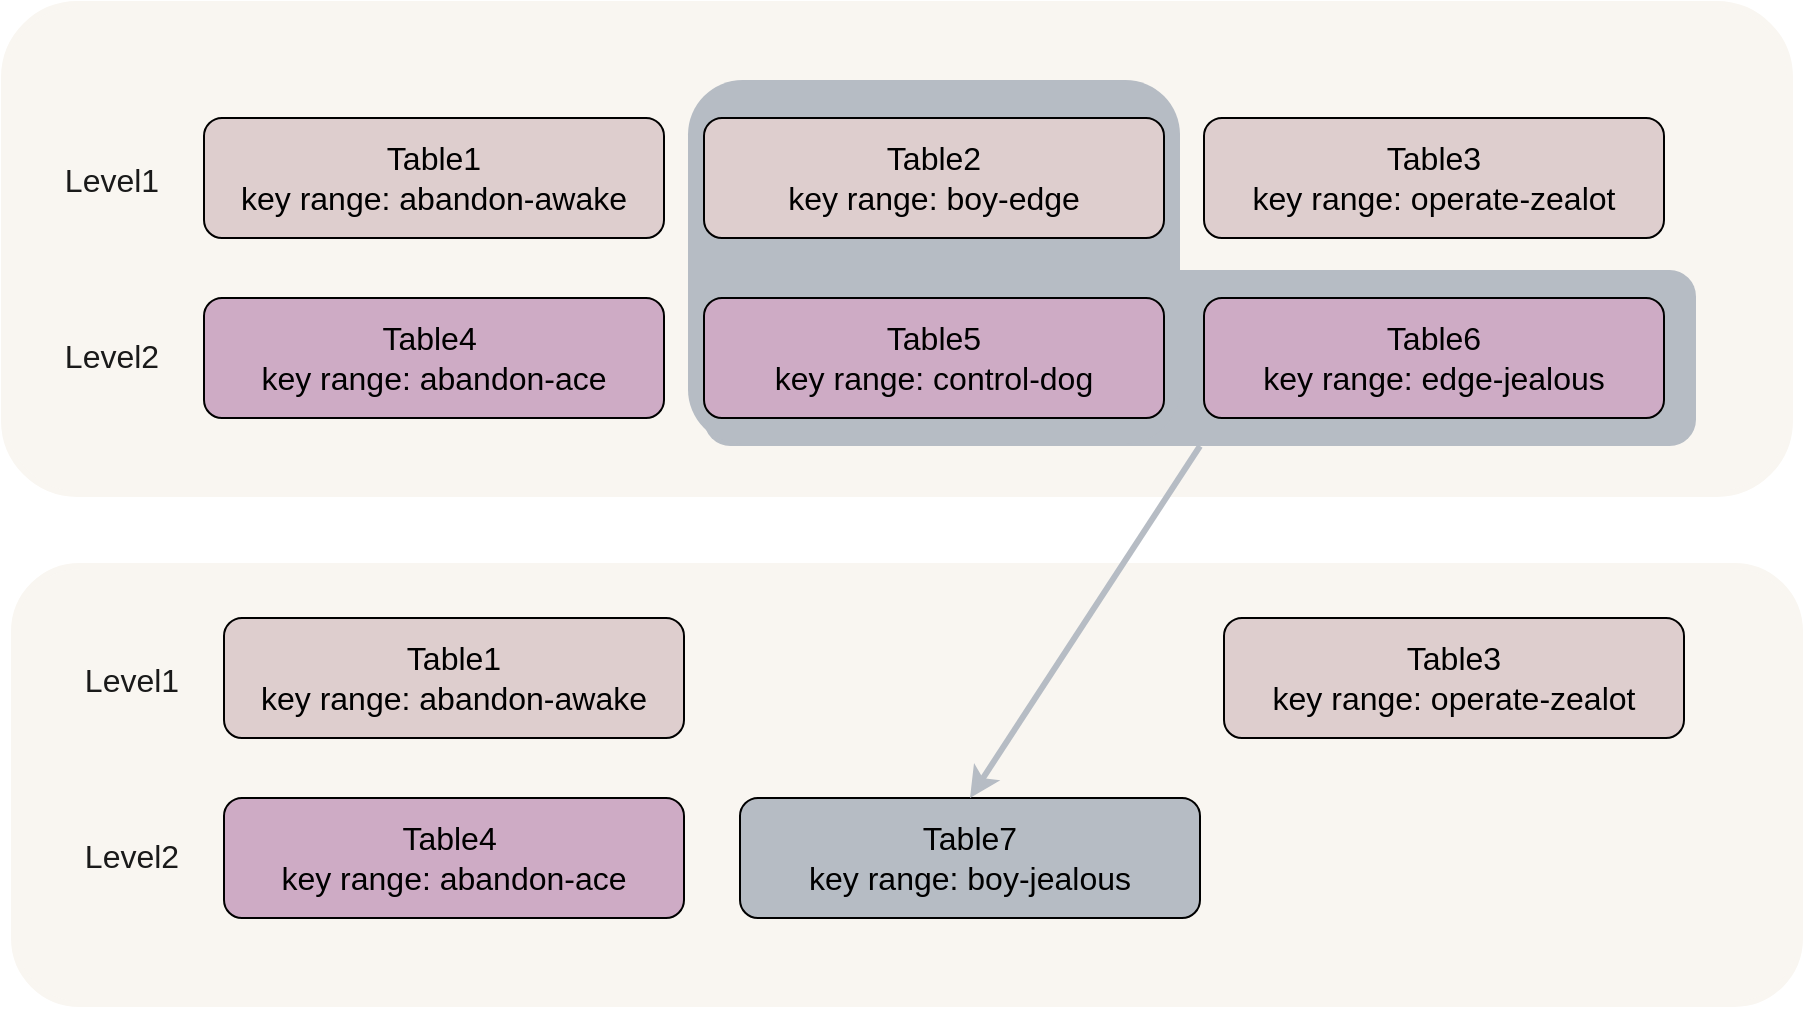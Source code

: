 <mxfile>
    <diagram id="YJa1YVeCBQMnrFL9bhSD" name="第 1 页">
        <mxGraphModel dx="1101" dy="785" grid="0" gridSize="10" guides="0" tooltips="1" connect="1" arrows="1" fold="1" page="1" pageScale="1" pageWidth="2339" pageHeight="3300" background="#FFFFFF" math="0" shadow="0">
            <root>
                <mxCell id="0"/>
                <mxCell id="1" parent="0"/>
                <mxCell id="85" value="" style="rounded=1;whiteSpace=wrap;html=1;strokeColor=#F9F6F1;strokeWidth=3;fontSize=16;fontColor=#1A1A1A;fillColor=#F9F6F1;" vertex="1" parent="1">
                    <mxGeometry x="45" y="424" width="893" height="219" as="geometry"/>
                </mxCell>
                <mxCell id="84" value="" style="rounded=1;whiteSpace=wrap;html=1;strokeColor=#F9F6F1;strokeWidth=3;fontSize=16;fontColor=#1A1A1A;fillColor=#F9F6F1;" vertex="1" parent="1">
                    <mxGeometry x="40" y="143" width="893" height="245" as="geometry"/>
                </mxCell>
                <mxCell id="65" value="" style="rounded=1;whiteSpace=wrap;html=1;fillColor=#B6BCC4;strokeColor=none;strokeWidth=3;" vertex="1" parent="1">
                    <mxGeometry x="390" y="276" width="496" height="88" as="geometry"/>
                </mxCell>
                <mxCell id="64" value="" style="rounded=1;whiteSpace=wrap;html=1;fillColor=#B6BCC4;strokeColor=none;strokeWidth=3;" vertex="1" parent="1">
                    <mxGeometry x="382" y="181" width="246" height="182" as="geometry"/>
                </mxCell>
                <mxCell id="20" value="Table1&lt;br&gt;key range: abandon-awake" style="rounded=1;whiteSpace=wrap;html=1;fontSize=16;fillColor=#DECECE;" parent="1" vertex="1">
                    <mxGeometry x="140" y="200" width="230" height="60" as="geometry"/>
                </mxCell>
                <mxCell id="52" value="Table2&lt;br&gt;key range: boy-edge" style="rounded=1;whiteSpace=wrap;html=1;fontSize=16;fillColor=#DECECE;" parent="1" vertex="1">
                    <mxGeometry x="390" y="200" width="230" height="60" as="geometry"/>
                </mxCell>
                <mxCell id="53" value="Table3&lt;br&gt;key range: operate-zealot" style="rounded=1;whiteSpace=wrap;html=1;fontSize=16;fillColor=#DECECE;" parent="1" vertex="1">
                    <mxGeometry x="640" y="200" width="230" height="60" as="geometry"/>
                </mxCell>
                <mxCell id="54" value="Table4&amp;nbsp;&lt;br&gt;key range: abandon-ace" style="rounded=1;whiteSpace=wrap;html=1;fontSize=16;fillColor=#CEABC5;" parent="1" vertex="1">
                    <mxGeometry x="140" y="290" width="230" height="60" as="geometry"/>
                </mxCell>
                <mxCell id="55" value="Table5&lt;br&gt;key range: control-dog" style="rounded=1;whiteSpace=wrap;html=1;fontSize=16;fillColor=#CEABC5;" parent="1" vertex="1">
                    <mxGeometry x="390" y="290" width="230" height="60" as="geometry"/>
                </mxCell>
                <mxCell id="56" value="Table6&lt;br&gt;key range: edge-jealous" style="rounded=1;whiteSpace=wrap;html=1;fontSize=16;fillColor=#CEABC5;" parent="1" vertex="1">
                    <mxGeometry x="640" y="290" width="230" height="60" as="geometry"/>
                </mxCell>
                <mxCell id="67" value="Table7&lt;br&gt;key range: boy-jealous" style="rounded=1;whiteSpace=wrap;html=1;fontSize=16;fillColor=#B6BCC4;" vertex="1" parent="1">
                    <mxGeometry x="408" y="540" width="230" height="60" as="geometry"/>
                </mxCell>
                <mxCell id="70" value="&lt;font style=&quot;font-size: 16px;&quot; color=&quot;#1a1a1a&quot;&gt;Level1&lt;/font&gt;" style="text;html=1;strokeColor=none;fillColor=none;align=center;verticalAlign=middle;whiteSpace=wrap;rounded=0;strokeWidth=3;" vertex="1" parent="1">
                    <mxGeometry x="64" y="216" width="60" height="30" as="geometry"/>
                </mxCell>
                <mxCell id="71" value="&lt;font style=&quot;font-size: 16px;&quot; color=&quot;#1a1a1a&quot;&gt;Level2&lt;/font&gt;" style="text;html=1;strokeColor=none;fillColor=none;align=center;verticalAlign=middle;whiteSpace=wrap;rounded=0;strokeWidth=3;" vertex="1" parent="1">
                    <mxGeometry x="64" y="304" width="60" height="30" as="geometry"/>
                </mxCell>
                <mxCell id="75" value="Table1&lt;br&gt;key range: abandon-awake" style="rounded=1;whiteSpace=wrap;html=1;fontSize=16;fillColor=#DECECE;" vertex="1" parent="1">
                    <mxGeometry x="150" y="450" width="230" height="60" as="geometry"/>
                </mxCell>
                <mxCell id="77" value="Table3&lt;br&gt;key range: operate-zealot" style="rounded=1;whiteSpace=wrap;html=1;fontSize=16;fillColor=#DECECE;" vertex="1" parent="1">
                    <mxGeometry x="650" y="450" width="230" height="60" as="geometry"/>
                </mxCell>
                <mxCell id="78" value="Table4&amp;nbsp;&lt;br&gt;key range: abandon-ace" style="rounded=1;whiteSpace=wrap;html=1;fontSize=16;fillColor=#CEABC5;" vertex="1" parent="1">
                    <mxGeometry x="150" y="540" width="230" height="60" as="geometry"/>
                </mxCell>
                <mxCell id="81" value="&lt;font style=&quot;font-size: 16px;&quot; color=&quot;#1a1a1a&quot;&gt;Level1&lt;/font&gt;" style="text;html=1;strokeColor=none;fillColor=none;align=center;verticalAlign=middle;whiteSpace=wrap;rounded=0;strokeWidth=3;" vertex="1" parent="1">
                    <mxGeometry x="74" y="466" width="60" height="30" as="geometry"/>
                </mxCell>
                <mxCell id="82" value="&lt;font style=&quot;font-size: 16px;&quot; color=&quot;#1a1a1a&quot;&gt;Level2&lt;/font&gt;" style="text;html=1;strokeColor=none;fillColor=none;align=center;verticalAlign=middle;whiteSpace=wrap;rounded=0;strokeWidth=3;" vertex="1" parent="1">
                    <mxGeometry x="74" y="554" width="60" height="30" as="geometry"/>
                </mxCell>
                <mxCell id="83" value="" style="endArrow=classic;html=1;strokeColor=#B6BCC4;strokeWidth=3;fontSize=16;fontColor=#1A1A1A;exitX=0.5;exitY=1;exitDx=0;exitDy=0;entryX=0.5;entryY=0;entryDx=0;entryDy=0;" edge="1" parent="1" source="65" target="67">
                    <mxGeometry width="50" height="50" relative="1" as="geometry">
                        <mxPoint x="831" y="793" as="sourcePoint"/>
                        <mxPoint x="881" y="743" as="targetPoint"/>
                    </mxGeometry>
                </mxCell>
            </root>
        </mxGraphModel>
    </diagram>
</mxfile>